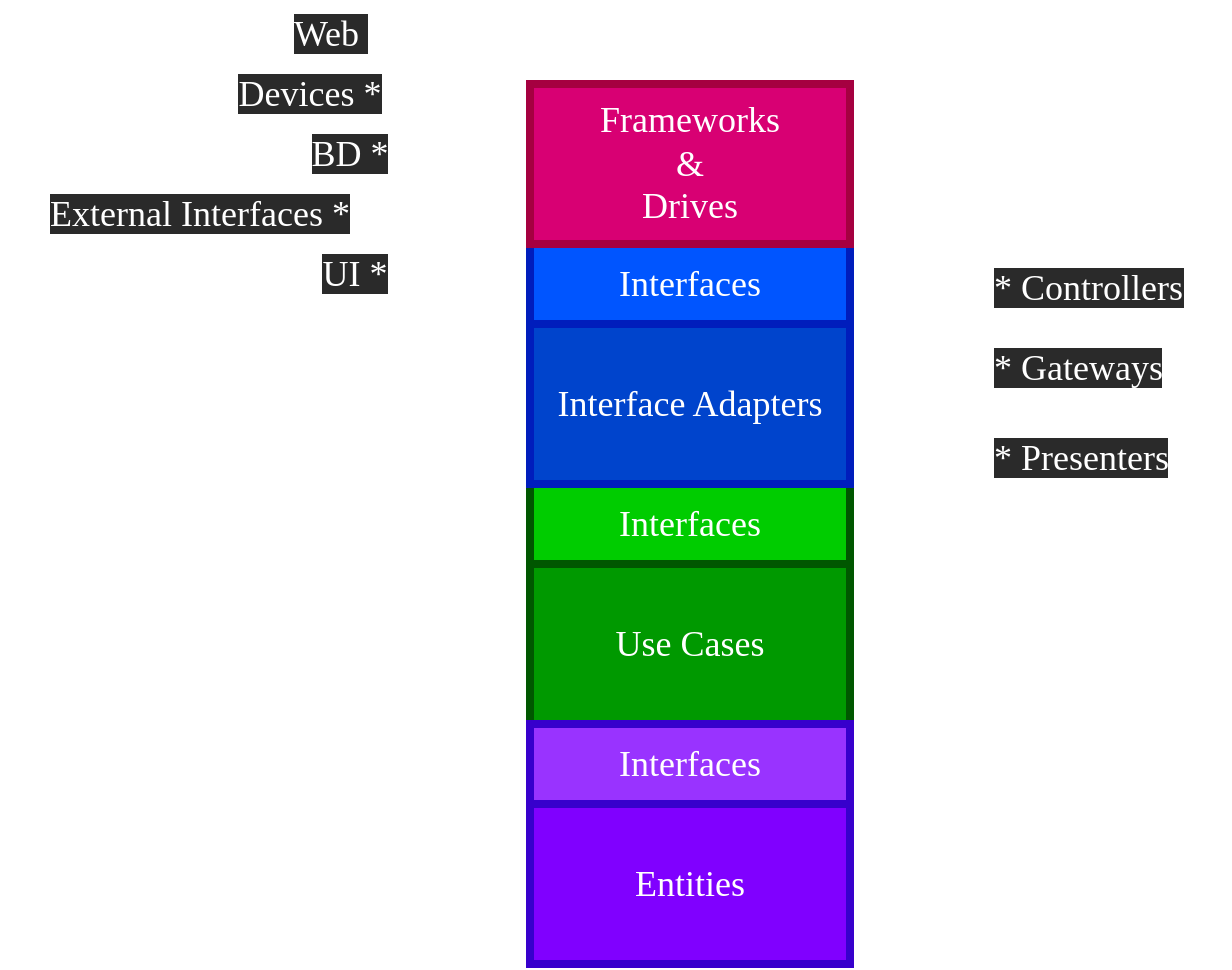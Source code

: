 <mxfile>
    <diagram id="6gvzrSL6gwXS-VaWJHvG" name="Page-1">
        <mxGraphModel dx="864" dy="1707" grid="1" gridSize="10" guides="1" tooltips="1" connect="1" arrows="1" fold="1" page="1" pageScale="1" pageWidth="850" pageHeight="1100" math="0" shadow="0">
            <root>
                <mxCell id="0"/>
                <mxCell id="1" parent="0"/>
                <mxCell id="2" value="&lt;font style=&quot;font-size: 18px&quot; face=&quot;Verdana&quot;&gt;Entities&lt;/font&gt;" style="rounded=0;whiteSpace=wrap;html=1;strokeWidth=4;strokeColor=#3700CC;fontColor=#ffffff;fillColor=#8000FF;" vertex="1" parent="1">
                    <mxGeometry x="280" y="360" width="160" height="80" as="geometry"/>
                </mxCell>
                <mxCell id="3" value="&lt;font face=&quot;Verdana&quot;&gt;&lt;span style=&quot;font-size: 18px&quot;&gt;Use Cases&lt;/span&gt;&lt;/font&gt;" style="rounded=0;whiteSpace=wrap;html=1;strokeWidth=4;strokeColor=#005700;fontColor=#ffffff;fillColor=#009900;" vertex="1" parent="1">
                    <mxGeometry x="280" y="240" width="160" height="80" as="geometry"/>
                </mxCell>
                <mxCell id="4" value="&lt;font style=&quot;font-size: 18px&quot; face=&quot;Verdana&quot;&gt;Interfaces&lt;/font&gt;" style="rounded=0;whiteSpace=wrap;html=1;strokeWidth=4;strokeColor=#3700CC;fontColor=#ffffff;fillColor=#9933FF;" vertex="1" parent="1">
                    <mxGeometry x="280" y="320" width="160" height="40" as="geometry"/>
                </mxCell>
                <mxCell id="5" value="&lt;span style=&quot;font-family: &amp;#34;verdana&amp;#34; ; font-size: 18px&quot;&gt;Interfaces&lt;/span&gt;" style="rounded=0;whiteSpace=wrap;html=1;strokeWidth=4;strokeColor=#005700;fontColor=#ffffff;fillColor=#00CC00;" vertex="1" parent="1">
                    <mxGeometry x="280" y="200" width="160" height="40" as="geometry"/>
                </mxCell>
                <mxCell id="6" value="&lt;font style=&quot;font-size: 18px&quot; face=&quot;Verdana&quot;&gt;Interface Adapters&lt;/font&gt;" style="rounded=0;whiteSpace=wrap;html=1;strokeWidth=4;strokeColor=#001DBC;fontColor=#ffffff;fillColor=#0044CC;" vertex="1" parent="1">
                    <mxGeometry x="280" y="120" width="160" height="80" as="geometry"/>
                </mxCell>
                <mxCell id="7" value="&lt;span style=&quot;font-family: &amp;#34;verdana&amp;#34; ; font-size: 18px&quot;&gt;Interfaces&lt;/span&gt;" style="rounded=0;whiteSpace=wrap;html=1;strokeWidth=4;strokeColor=#001DBC;fontColor=#ffffff;fillColor=#0055FF;" vertex="1" parent="1">
                    <mxGeometry x="280" y="80" width="160" height="40" as="geometry"/>
                </mxCell>
                <mxCell id="9" value="&lt;span style=&quot;color: rgb(255 , 255 , 255) ; font-family: &amp;#34;verdana&amp;#34; ; font-size: 18px ; font-style: normal ; font-weight: 400 ; letter-spacing: normal ; text-align: center ; text-indent: 0px ; text-transform: none ; word-spacing: 0px ; background-color: rgb(42 , 42 , 42) ; display: inline ; float: none&quot;&gt;* Controllers&lt;/span&gt;" style="text;whiteSpace=wrap;html=1;" vertex="1" parent="1">
                    <mxGeometry x="510" y="85" width="120" height="30" as="geometry"/>
                </mxCell>
                <mxCell id="10" value="" style="shape=curlyBracket;whiteSpace=wrap;html=1;rounded=1;strokeWidth=4;fillColor=#9933FF;size=0.5;strokeColor=#FFFFFF;" vertex="1" parent="1">
                    <mxGeometry x="440" y="80" width="80" height="120" as="geometry"/>
                </mxCell>
                <mxCell id="11" value="&lt;span style=&quot;color: rgb(255 , 255 , 255) ; font-family: &amp;#34;verdana&amp;#34; ; font-size: 18px ; font-style: normal ; font-weight: 400 ; letter-spacing: normal ; text-align: center ; text-indent: 0px ; text-transform: none ; word-spacing: 0px ; background-color: rgb(42 , 42 , 42) ; display: inline ; float: none&quot;&gt;* Gateways&lt;/span&gt;" style="text;whiteSpace=wrap;html=1;" vertex="1" parent="1">
                    <mxGeometry x="510" y="125" width="120" height="30" as="geometry"/>
                </mxCell>
                <mxCell id="13" value="&lt;span style=&quot;color: rgb(255 , 255 , 255) ; font-family: &amp;#34;verdana&amp;#34; ; font-size: 18px ; font-style: normal ; font-weight: 400 ; letter-spacing: normal ; text-align: center ; text-indent: 0px ; text-transform: none ; word-spacing: 0px ; background-color: rgb(42 , 42 , 42) ; display: inline ; float: none&quot;&gt;* Presenters&lt;/span&gt;" style="text;whiteSpace=wrap;html=1;" vertex="1" parent="1">
                    <mxGeometry x="510" y="170" width="120" height="30" as="geometry"/>
                </mxCell>
                <mxCell id="14" value="&lt;font face=&quot;Verdana&quot;&gt;&lt;span style=&quot;font-size: 18px&quot;&gt;Frameworks &lt;br&gt;&amp;amp; &lt;br&gt;Drives&lt;/span&gt;&lt;/font&gt;" style="rounded=0;whiteSpace=wrap;html=1;strokeWidth=4;strokeColor=#A50040;fontColor=#ffffff;fillColor=#d80073;" vertex="1" parent="1">
                    <mxGeometry x="280" width="160" height="80" as="geometry"/>
                </mxCell>
                <mxCell id="15" value="" style="shape=curlyBracket;whiteSpace=wrap;html=1;rounded=1;strokeWidth=4;fillColor=#9933FF;size=0.5;strokeColor=#FFFFFF;direction=west;" vertex="1" parent="1">
                    <mxGeometry x="200" y="-40" width="80" height="160" as="geometry"/>
                </mxCell>
                <mxCell id="16" value="&lt;span style=&quot;color: rgb(255 , 255 , 255) ; font-family: &amp;#34;verdana&amp;#34; ; font-size: 18px ; font-style: normal ; font-weight: 400 ; letter-spacing: normal ; text-align: center ; text-indent: 0px ; text-transform: none ; word-spacing: 0px ; background-color: rgb(42 , 42 , 42) ; display: inline ; float: none&quot;&gt;Web&amp;nbsp;&lt;/span&gt;&lt;span style=&quot;color: rgb(255 , 255 , 255) ; font-family: &amp;#34;verdana&amp;#34; ; font-size: 18px ; text-align: center&quot;&gt;*&lt;/span&gt;" style="text;whiteSpace=wrap;html=1;labelPosition=center;verticalLabelPosition=middle;align=center;verticalAlign=middle;" vertex="1" parent="1">
                    <mxGeometry x="155" y="-40" width="60" height="30" as="geometry"/>
                </mxCell>
                <mxCell id="17" value="&lt;span style=&quot;color: rgb(255 , 255 , 255) ; font-family: &amp;#34;verdana&amp;#34; ; font-size: 18px ; font-style: normal ; font-weight: 400 ; letter-spacing: normal ; text-align: center ; text-indent: 0px ; text-transform: none ; word-spacing: 0px ; background-color: rgb(42 , 42 , 42) ; display: inline ; float: none&quot;&gt;Devices *&lt;/span&gt;" style="text;whiteSpace=wrap;html=1;labelPosition=center;verticalLabelPosition=middle;align=center;verticalAlign=middle;" vertex="1" parent="1">
                    <mxGeometry x="125" y="-10" width="90" height="30" as="geometry"/>
                </mxCell>
                <mxCell id="18" value="&lt;span style=&quot;color: rgb(255 , 255 , 255) ; font-family: &amp;#34;verdana&amp;#34; ; font-size: 18px ; font-style: normal ; font-weight: 400 ; letter-spacing: normal ; text-align: center ; text-indent: 0px ; text-transform: none ; word-spacing: 0px ; background-color: rgb(42 , 42 , 42) ; display: inline ; float: none&quot;&gt;BD *&lt;/span&gt;" style="text;whiteSpace=wrap;html=1;labelPosition=center;verticalLabelPosition=middle;align=center;verticalAlign=middle;" vertex="1" parent="1">
                    <mxGeometry x="165" y="20" width="50" height="30" as="geometry"/>
                </mxCell>
                <mxCell id="19" value="&lt;span style=&quot;color: rgb(255 , 255 , 255) ; font-family: &amp;#34;verdana&amp;#34; ; font-size: 18px ; font-style: normal ; font-weight: 400 ; letter-spacing: normal ; text-align: center ; text-indent: 0px ; text-transform: none ; word-spacing: 0px ; background-color: rgb(42 , 42 , 42) ; display: inline ; float: none&quot;&gt;External Interfaces *&lt;/span&gt;" style="text;whiteSpace=wrap;html=1;labelPosition=center;verticalLabelPosition=middle;align=center;verticalAlign=middle;" vertex="1" parent="1">
                    <mxGeometry x="15" y="50" width="200" height="30" as="geometry"/>
                </mxCell>
                <mxCell id="20" value="&lt;span style=&quot;color: rgb(255 , 255 , 255) ; font-family: &amp;#34;verdana&amp;#34; ; font-size: 18px ; font-style: normal ; font-weight: 400 ; letter-spacing: normal ; text-align: center ; text-indent: 0px ; text-transform: none ; word-spacing: 0px ; background-color: rgb(42 , 42 , 42) ; display: inline ; float: none&quot;&gt;UI *&lt;/span&gt;" style="text;whiteSpace=wrap;html=1;labelPosition=center;verticalLabelPosition=middle;align=center;verticalAlign=middle;" vertex="1" parent="1">
                    <mxGeometry x="170" y="80" width="45" height="30" as="geometry"/>
                </mxCell>
            </root>
        </mxGraphModel>
    </diagram>
</mxfile>